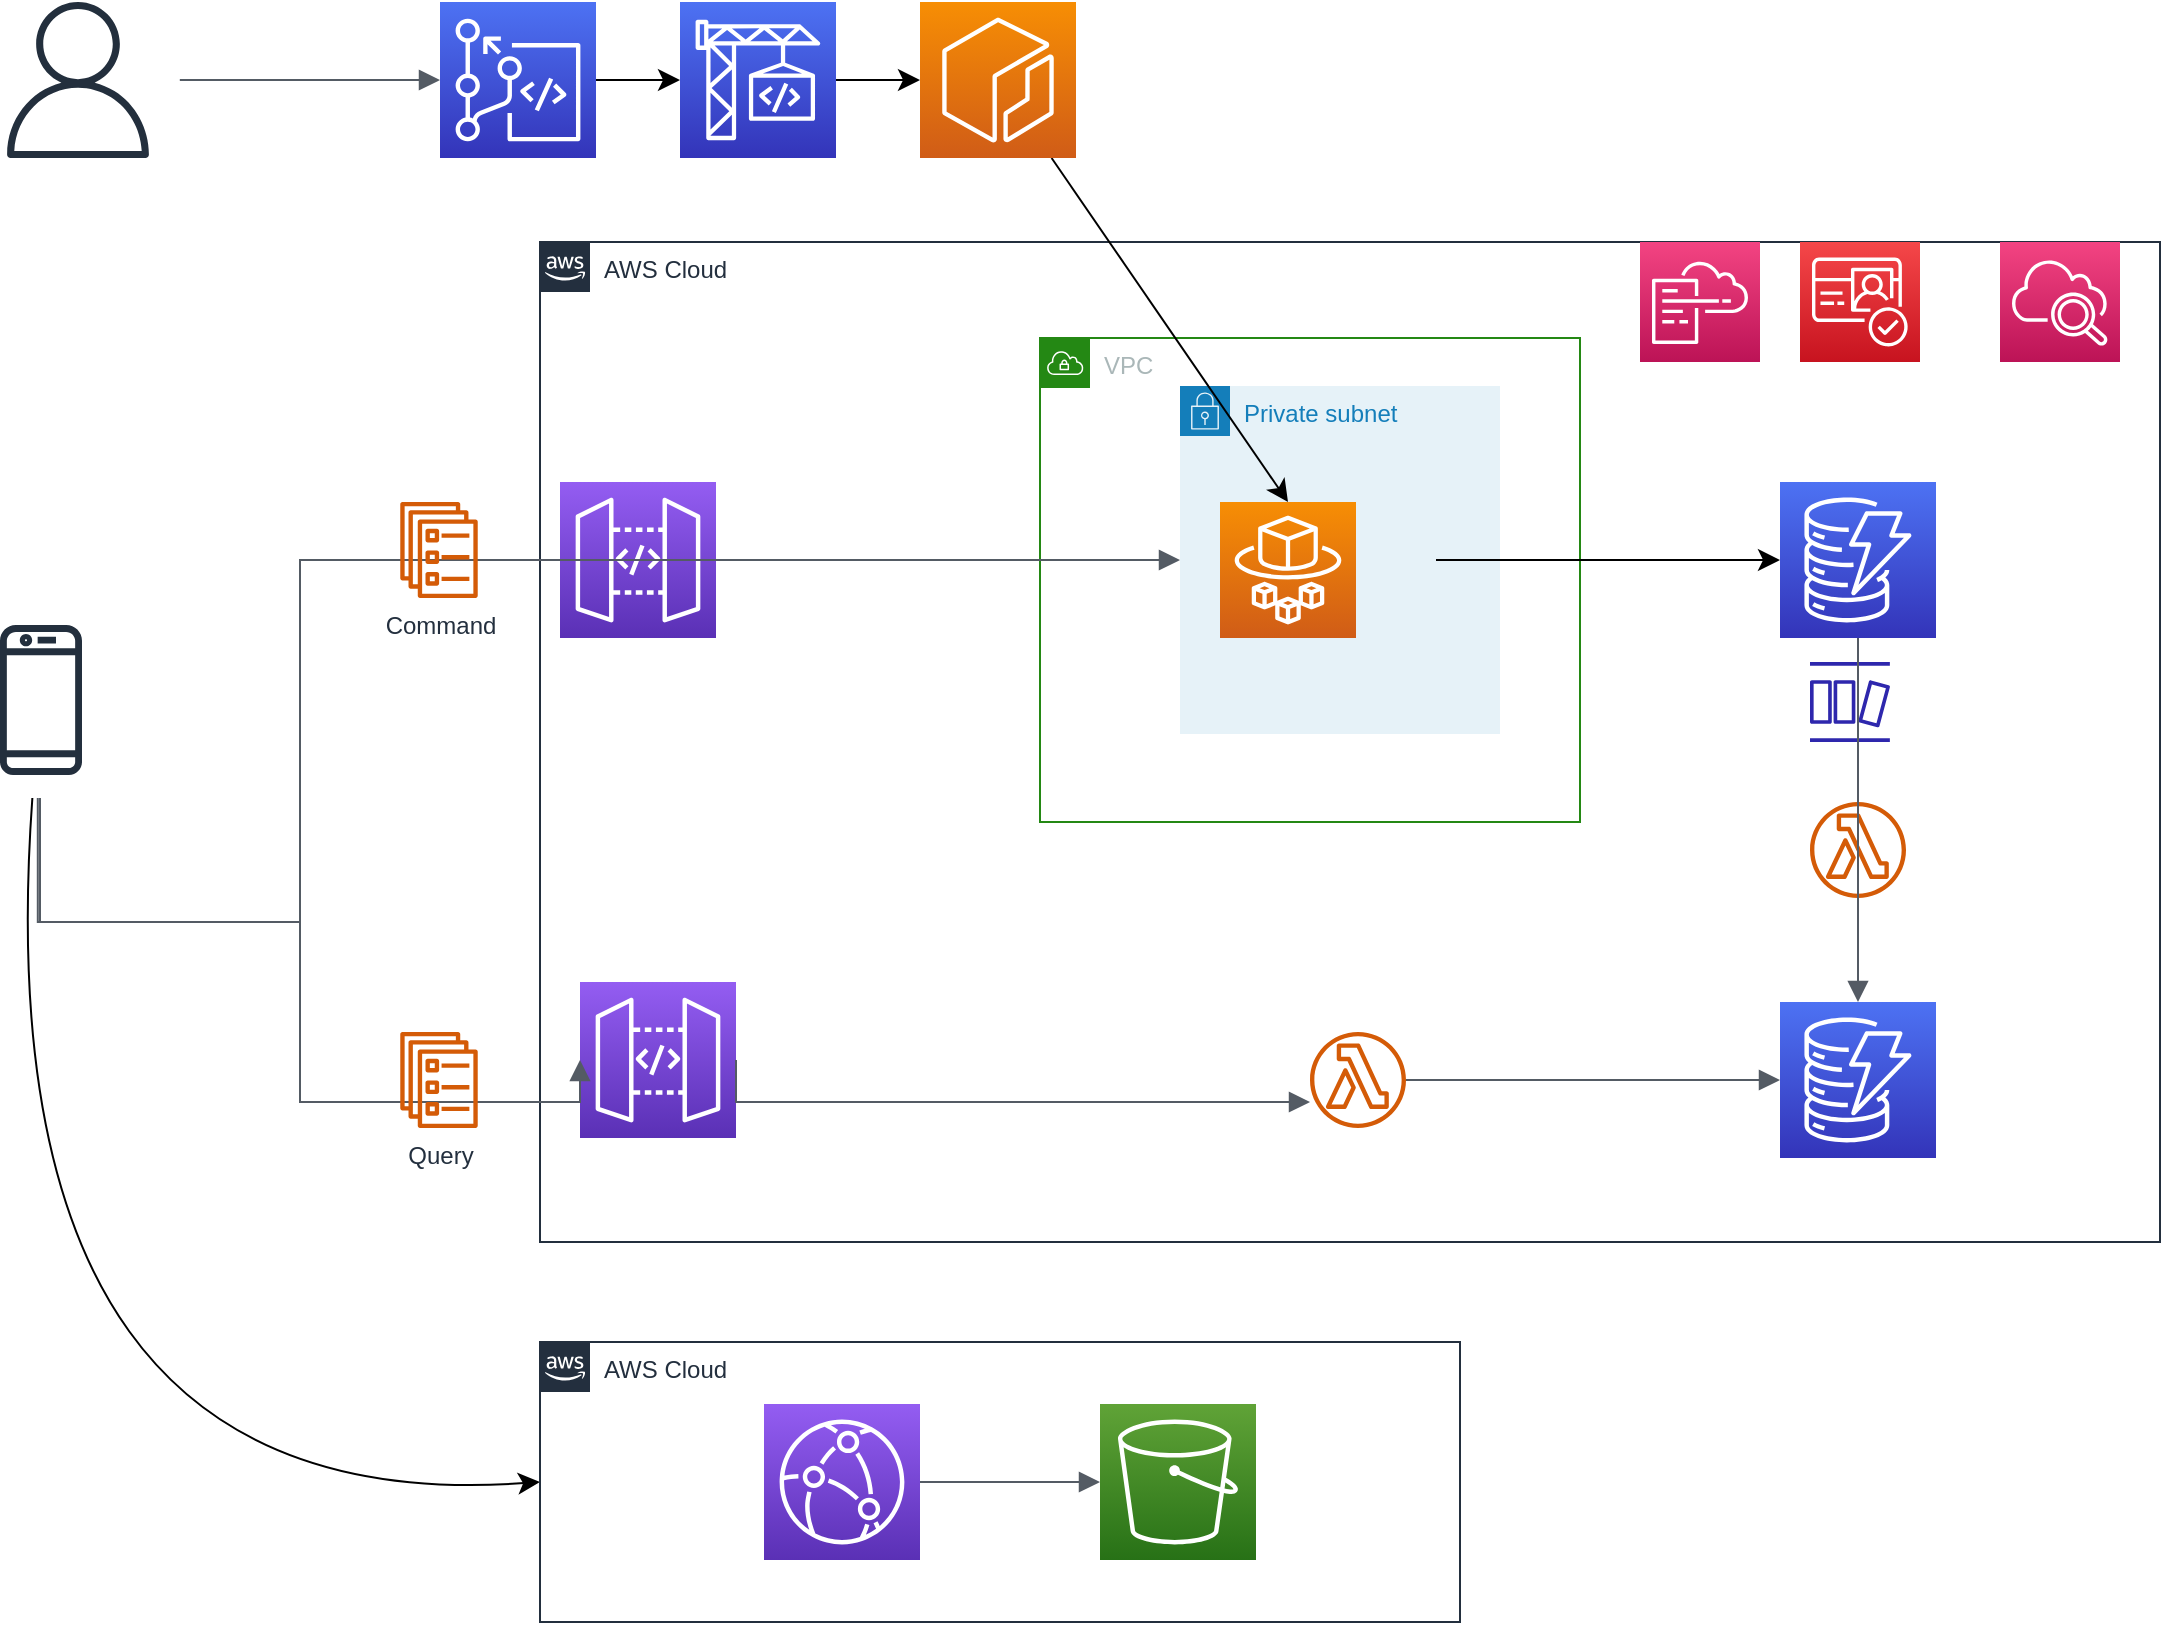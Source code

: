 <mxfile version="21.6.5" type="device">
  <diagram name="Page-1" id="MzeWeCUXSTkOywHFQ7kZ">
    <mxGraphModel dx="1735" dy="2123" grid="1" gridSize="10" guides="1" tooltips="1" connect="1" arrows="1" fold="0" page="1" pageScale="1" pageWidth="1169" pageHeight="827" math="0" shadow="0">
      <root>
        <mxCell id="0" />
        <mxCell id="1" parent="0" />
        <mxCell id="b3Oe1Vcn1kFlsBxREFu5-14" value="VPC" style="points=[[0,0],[0.25,0],[0.5,0],[0.75,0],[1,0],[1,0.25],[1,0.5],[1,0.75],[1,1],[0.75,1],[0.5,1],[0.25,1],[0,1],[0,0.75],[0,0.5],[0,0.25]];outlineConnect=0;gradientColor=none;html=1;whiteSpace=wrap;fontSize=12;fontStyle=0;container=1;pointerEvents=0;collapsible=0;recursiveResize=0;shape=mxgraph.aws4.group;grIcon=mxgraph.aws4.group_vpc;strokeColor=#248814;fillColor=none;verticalAlign=top;align=left;spacingLeft=30;fontColor=#AAB7B8;dashed=0;" parent="1" vertex="1">
          <mxGeometry x="610" y="58" width="270" height="242" as="geometry" />
        </mxCell>
        <mxCell id="UVy9gnQ6HsDRLbEmg9AX-11" value="" style="edgeStyle=none;curved=1;rounded=0;orthogonalLoop=1;jettySize=auto;html=1;fontSize=12;startSize=8;endSize=8;" edge="1" parent="1" source="b3Oe1Vcn1kFlsBxREFu5-7" target="b3Oe1Vcn1kFlsBxREFu5-4">
          <mxGeometry relative="1" as="geometry" />
        </mxCell>
        <mxCell id="b3Oe1Vcn1kFlsBxREFu5-7" value="" style="sketch=0;points=[[0,0,0],[0.25,0,0],[0.5,0,0],[0.75,0,0],[1,0,0],[0,1,0],[0.25,1,0],[0.5,1,0],[0.75,1,0],[1,1,0],[0,0.25,0],[0,0.5,0],[0,0.75,0],[1,0.25,0],[1,0.5,0],[1,0.75,0]];outlineConnect=0;fontColor=#232F3E;gradientColor=#4D72F3;gradientDirection=north;fillColor=#3334B9;strokeColor=#ffffff;dashed=0;verticalLabelPosition=bottom;verticalAlign=top;align=center;html=1;fontSize=12;fontStyle=0;aspect=fixed;shape=mxgraph.aws4.resourceIcon;resIcon=mxgraph.aws4.codebuild;" parent="1" vertex="1">
          <mxGeometry x="430" y="-110" width="78" height="78" as="geometry" />
        </mxCell>
        <mxCell id="UVy9gnQ6HsDRLbEmg9AX-10" value="" style="edgeStyle=none;curved=1;rounded=0;orthogonalLoop=1;jettySize=auto;html=1;fontSize=12;startSize=8;endSize=8;" edge="1" parent="1" source="b3Oe1Vcn1kFlsBxREFu5-8" target="b3Oe1Vcn1kFlsBxREFu5-7">
          <mxGeometry relative="1" as="geometry" />
        </mxCell>
        <mxCell id="b3Oe1Vcn1kFlsBxREFu5-8" value="" style="sketch=0;points=[[0,0,0],[0.25,0,0],[0.5,0,0],[0.75,0,0],[1,0,0],[0,1,0],[0.25,1,0],[0.5,1,0],[0.75,1,0],[1,1,0],[0,0.25,0],[0,0.5,0],[0,0.75,0],[1,0.25,0],[1,0.5,0],[1,0.75,0]];outlineConnect=0;fontColor=#232F3E;gradientColor=#4D72F3;gradientDirection=north;fillColor=#3334B9;strokeColor=#ffffff;dashed=0;verticalLabelPosition=bottom;verticalAlign=top;align=center;html=1;fontSize=12;fontStyle=0;aspect=fixed;shape=mxgraph.aws4.resourceIcon;resIcon=mxgraph.aws4.codecommit;" parent="1" vertex="1">
          <mxGeometry x="310" y="-110" width="78" height="78" as="geometry" />
        </mxCell>
        <mxCell id="UVy9gnQ6HsDRLbEmg9AX-5" style="edgeStyle=none;curved=1;rounded=0;orthogonalLoop=1;jettySize=auto;html=1;entryX=0;entryY=0.5;entryDx=0;entryDy=0;fontSize=12;startSize=8;endSize=8;" edge="1" parent="1" target="b3Oe1Vcn1kFlsBxREFu5-69">
          <mxGeometry relative="1" as="geometry">
            <mxPoint x="106.18" y="288" as="sourcePoint" />
            <Array as="points">
              <mxPoint x="80" y="650" />
            </Array>
          </mxGeometry>
        </mxCell>
        <mxCell id="b3Oe1Vcn1kFlsBxREFu5-12" value="AWS Cloud" style="points=[[0,0],[0.25,0],[0.5,0],[0.75,0],[1,0],[1,0.25],[1,0.5],[1,0.75],[1,1],[0.75,1],[0.5,1],[0.25,1],[0,1],[0,0.75],[0,0.5],[0,0.25]];outlineConnect=0;gradientColor=none;html=1;whiteSpace=wrap;fontSize=12;fontStyle=0;container=1;pointerEvents=0;collapsible=0;recursiveResize=0;shape=mxgraph.aws4.group;grIcon=mxgraph.aws4.group_aws_cloud_alt;strokeColor=#232F3E;fillColor=none;verticalAlign=top;align=left;spacingLeft=30;fontColor=#232F3E;dashed=0;" parent="1" vertex="1">
          <mxGeometry x="360" y="10" width="810" height="500" as="geometry" />
        </mxCell>
        <mxCell id="b3Oe1Vcn1kFlsBxREFu5-13" value="Private subnet" style="points=[[0,0],[0.25,0],[0.5,0],[0.75,0],[1,0],[1,0.25],[1,0.5],[1,0.75],[1,1],[0.75,1],[0.5,1],[0.25,1],[0,1],[0,0.75],[0,0.5],[0,0.25]];outlineConnect=0;gradientColor=none;html=1;whiteSpace=wrap;fontSize=12;fontStyle=0;container=1;pointerEvents=0;collapsible=0;recursiveResize=0;shape=mxgraph.aws4.group;grIcon=mxgraph.aws4.group_security_group;grStroke=0;strokeColor=#147EBA;fillColor=#E6F2F8;verticalAlign=top;align=left;spacingLeft=30;fontColor=#147EBA;dashed=0;" parent="b3Oe1Vcn1kFlsBxREFu5-12" vertex="1">
          <mxGeometry x="320" y="72" width="160" height="174" as="geometry" />
        </mxCell>
        <mxCell id="b3Oe1Vcn1kFlsBxREFu5-2" value="" style="sketch=0;points=[[0,0,0],[0.25,0,0],[0.5,0,0],[0.75,0,0],[1,0,0],[0,1,0],[0.25,1,0],[0.5,1,0],[0.75,1,0],[1,1,0],[0,0.25,0],[0,0.5,0],[0,0.75,0],[1,0.25,0],[1,0.5,0],[1,0.75,0]];outlineConnect=0;fontColor=#232F3E;gradientColor=#F78E04;gradientDirection=north;fillColor=#D05C17;strokeColor=#ffffff;dashed=0;verticalLabelPosition=bottom;verticalAlign=top;align=center;html=1;fontSize=12;fontStyle=0;aspect=fixed;shape=mxgraph.aws4.resourceIcon;resIcon=mxgraph.aws4.fargate;" parent="b3Oe1Vcn1kFlsBxREFu5-13" vertex="1">
          <mxGeometry x="20" y="58" width="68" height="68" as="geometry" />
        </mxCell>
        <mxCell id="b3Oe1Vcn1kFlsBxREFu5-41" value="" style="sketch=0;points=[[0,0,0],[0.25,0,0],[0.5,0,0],[0.75,0,0],[1,0,0],[0,1,0],[0.25,1,0],[0.5,1,0],[0.75,1,0],[1,1,0],[0,0.25,0],[0,0.5,0],[0,0.75,0],[1,0.25,0],[1,0.5,0],[1,0.75,0]];outlineConnect=0;fontColor=#232F3E;gradientColor=#4D72F3;gradientDirection=north;fillColor=#3334B9;strokeColor=#ffffff;dashed=0;verticalLabelPosition=bottom;verticalAlign=top;align=center;html=1;fontSize=12;fontStyle=0;aspect=fixed;shape=mxgraph.aws4.resourceIcon;resIcon=mxgraph.aws4.dynamodb;" parent="b3Oe1Vcn1kFlsBxREFu5-12" vertex="1">
          <mxGeometry x="620" y="120" width="78" height="78" as="geometry" />
        </mxCell>
        <mxCell id="b3Oe1Vcn1kFlsBxREFu5-43" value="" style="sketch=0;outlineConnect=0;fontColor=#232F3E;gradientColor=none;fillColor=#D45B07;strokeColor=none;dashed=0;verticalLabelPosition=bottom;verticalAlign=top;align=center;html=1;fontSize=12;fontStyle=0;aspect=fixed;pointerEvents=1;shape=mxgraph.aws4.lambda_function;" parent="b3Oe1Vcn1kFlsBxREFu5-12" vertex="1">
          <mxGeometry x="635" y="280" width="48" height="48" as="geometry" />
        </mxCell>
        <mxCell id="b3Oe1Vcn1kFlsBxREFu5-44" value="" style="sketch=0;outlineConnect=0;fontColor=#232F3E;gradientColor=none;fillColor=#2E27AD;strokeColor=none;dashed=0;verticalLabelPosition=bottom;verticalAlign=top;align=center;html=1;fontSize=12;fontStyle=0;aspect=fixed;pointerEvents=1;shape=mxgraph.aws4.dynamodb_stream;" parent="b3Oe1Vcn1kFlsBxREFu5-12" vertex="1">
          <mxGeometry x="635" y="210" width="40" height="40" as="geometry" />
        </mxCell>
        <mxCell id="b3Oe1Vcn1kFlsBxREFu5-45" value="" style="edgeStyle=orthogonalEdgeStyle;html=1;endArrow=block;elbow=vertical;startArrow=none;endFill=1;strokeColor=#545B64;rounded=0;fontSize=12;startSize=8;endSize=8;curved=1;exitX=0.5;exitY=1;exitDx=0;exitDy=0;exitPerimeter=0;entryX=0.5;entryY=0;entryDx=0;entryDy=0;entryPerimeter=0;" parent="b3Oe1Vcn1kFlsBxREFu5-12" source="b3Oe1Vcn1kFlsBxREFu5-41" edge="1">
          <mxGeometry width="100" relative="1" as="geometry">
            <mxPoint x="458" y="169" as="sourcePoint" />
            <mxPoint x="659.0" y="380" as="targetPoint" />
          </mxGeometry>
        </mxCell>
        <mxCell id="b3Oe1Vcn1kFlsBxREFu5-46" value="" style="sketch=0;outlineConnect=0;fontColor=#232F3E;gradientColor=none;fillColor=#D45B07;strokeColor=none;dashed=0;verticalLabelPosition=bottom;verticalAlign=top;align=center;html=1;fontSize=12;fontStyle=0;aspect=fixed;pointerEvents=1;shape=mxgraph.aws4.lambda_function;" parent="b3Oe1Vcn1kFlsBxREFu5-12" vertex="1">
          <mxGeometry x="385" y="395" width="48" height="48" as="geometry" />
        </mxCell>
        <mxCell id="b3Oe1Vcn1kFlsBxREFu5-47" value="" style="edgeStyle=orthogonalEdgeStyle;html=1;endArrow=block;elbow=vertical;startArrow=none;endFill=1;strokeColor=#545B64;rounded=0;fontSize=12;startSize=8;endSize=8;curved=1;entryX=0;entryY=0.5;entryDx=0;entryDy=0;entryPerimeter=0;" parent="b3Oe1Vcn1kFlsBxREFu5-12" source="b3Oe1Vcn1kFlsBxREFu5-46" edge="1">
          <mxGeometry width="100" relative="1" as="geometry">
            <mxPoint x="458" y="169" as="sourcePoint" />
            <mxPoint x="620" y="419.0" as="targetPoint" />
          </mxGeometry>
        </mxCell>
        <mxCell id="b3Oe1Vcn1kFlsBxREFu5-18" value="" style="sketch=0;points=[[0,0,0],[0.25,0,0],[0.5,0,0],[0.75,0,0],[1,0,0],[0,1,0],[0.25,1,0],[0.5,1,0],[0.75,1,0],[1,1,0],[0,0.25,0],[0,0.5,0],[0,0.75,0],[1,0.25,0],[1,0.5,0],[1,0.75,0]];outlineConnect=0;fontColor=#232F3E;gradientColor=#F54749;gradientDirection=north;fillColor=#C7131F;strokeColor=#ffffff;dashed=0;verticalLabelPosition=bottom;verticalAlign=top;align=center;html=1;fontSize=12;fontStyle=0;aspect=fixed;shape=mxgraph.aws4.resourceIcon;resIcon=mxgraph.aws4.cognito;" parent="b3Oe1Vcn1kFlsBxREFu5-12" vertex="1">
          <mxGeometry x="630" width="60" height="60" as="geometry" />
        </mxCell>
        <mxCell id="b3Oe1Vcn1kFlsBxREFu5-53" value="" style="sketch=0;points=[[0,0,0],[0.25,0,0],[0.5,0,0],[0.75,0,0],[1,0,0],[0,1,0],[0.25,1,0],[0.5,1,0],[0.75,1,0],[1,1,0],[0,0.25,0],[0,0.5,0],[0,0.75,0],[1,0.25,0],[1,0.5,0],[1,0.75,0]];points=[[0,0,0],[0.25,0,0],[0.5,0,0],[0.75,0,0],[1,0,0],[0,1,0],[0.25,1,0],[0.5,1,0],[0.75,1,0],[1,1,0],[0,0.25,0],[0,0.5,0],[0,0.75,0],[1,0.25,0],[1,0.5,0],[1,0.75,0]];outlineConnect=0;fontColor=#232F3E;gradientColor=#F34482;gradientDirection=north;fillColor=#BC1356;strokeColor=#ffffff;dashed=0;verticalLabelPosition=bottom;verticalAlign=top;align=center;html=1;fontSize=12;fontStyle=0;aspect=fixed;shape=mxgraph.aws4.resourceIcon;resIcon=mxgraph.aws4.cloudwatch_2;" parent="b3Oe1Vcn1kFlsBxREFu5-12" vertex="1">
          <mxGeometry x="730" width="60" height="60" as="geometry" />
        </mxCell>
        <mxCell id="b3Oe1Vcn1kFlsBxREFu5-50" value="" style="sketch=0;points=[[0,0,0],[0.25,0,0],[0.5,0,0],[0.75,0,0],[1,0,0],[0,1,0],[0.25,1,0],[0.5,1,0],[0.75,1,0],[1,1,0],[0,0.25,0],[0,0.5,0],[0,0.75,0],[1,0.25,0],[1,0.5,0],[1,0.75,0]];outlineConnect=0;fontColor=#232F3E;gradientColor=#945DF2;gradientDirection=north;fillColor=#5A30B5;strokeColor=#ffffff;dashed=0;verticalLabelPosition=bottom;verticalAlign=top;align=center;html=1;fontSize=12;fontStyle=0;aspect=fixed;shape=mxgraph.aws4.resourceIcon;resIcon=mxgraph.aws4.api_gateway;" parent="b3Oe1Vcn1kFlsBxREFu5-12" vertex="1">
          <mxGeometry x="20" y="370" width="78" height="78" as="geometry" />
        </mxCell>
        <mxCell id="b3Oe1Vcn1kFlsBxREFu5-87" value="" style="edgeStyle=orthogonalEdgeStyle;html=1;endArrow=block;elbow=vertical;startArrow=none;endFill=1;strokeColor=#545B64;rounded=0;fontSize=12;startSize=8;endSize=8;exitX=1;exitY=0.5;exitDx=0;exitDy=0;exitPerimeter=0;" parent="b3Oe1Vcn1kFlsBxREFu5-12" source="b3Oe1Vcn1kFlsBxREFu5-50" target="b3Oe1Vcn1kFlsBxREFu5-46" edge="1">
          <mxGeometry width="100" relative="1" as="geometry">
            <mxPoint x="-176" y="429" as="sourcePoint" />
            <mxPoint x="110" y="559" as="targetPoint" />
            <Array as="points">
              <mxPoint x="98" y="430" />
            </Array>
          </mxGeometry>
        </mxCell>
        <mxCell id="b3Oe1Vcn1kFlsBxREFu5-88" value="" style="sketch=0;points=[[0,0,0],[0.25,0,0],[0.5,0,0],[0.75,0,0],[1,0,0],[0,1,0],[0.25,1,0],[0.5,1,0],[0.75,1,0],[1,1,0],[0,0.25,0],[0,0.5,0],[0,0.75,0],[1,0.25,0],[1,0.5,0],[1,0.75,0]];outlineConnect=0;fontColor=#232F3E;gradientColor=#4D72F3;gradientDirection=north;fillColor=#3334B9;strokeColor=#ffffff;dashed=0;verticalLabelPosition=bottom;verticalAlign=top;align=center;html=1;fontSize=12;fontStyle=0;aspect=fixed;shape=mxgraph.aws4.resourceIcon;resIcon=mxgraph.aws4.dynamodb;" parent="b3Oe1Vcn1kFlsBxREFu5-12" vertex="1">
          <mxGeometry x="620" y="380" width="78" height="78" as="geometry" />
        </mxCell>
        <mxCell id="b3Oe1Vcn1kFlsBxREFu5-89" value="" style="sketch=0;points=[[0,0,0],[0.25,0,0],[0.5,0,0],[0.75,0,0],[1,0,0],[0,1,0],[0.25,1,0],[0.5,1,0],[0.75,1,0],[1,1,0],[0,0.25,0],[0,0.5,0],[0,0.75,0],[1,0.25,0],[1,0.5,0],[1,0.75,0]];outlineConnect=0;fontColor=#232F3E;gradientColor=#945DF2;gradientDirection=north;fillColor=#5A30B5;strokeColor=#ffffff;dashed=0;verticalLabelPosition=bottom;verticalAlign=top;align=center;html=1;fontSize=12;fontStyle=0;aspect=fixed;shape=mxgraph.aws4.resourceIcon;resIcon=mxgraph.aws4.api_gateway;" parent="b3Oe1Vcn1kFlsBxREFu5-12" vertex="1">
          <mxGeometry x="10" y="120" width="78" height="78" as="geometry" />
        </mxCell>
        <mxCell id="UVy9gnQ6HsDRLbEmg9AX-4" style="edgeStyle=none;curved=1;rounded=0;orthogonalLoop=1;jettySize=auto;html=1;entryX=0;entryY=0.5;entryDx=0;entryDy=0;entryPerimeter=0;fontSize=12;startSize=8;endSize=8;" edge="1" parent="b3Oe1Vcn1kFlsBxREFu5-12" target="b3Oe1Vcn1kFlsBxREFu5-41">
          <mxGeometry relative="1" as="geometry">
            <mxPoint x="448.0" y="159.0" as="sourcePoint" />
          </mxGeometry>
        </mxCell>
        <mxCell id="UVy9gnQ6HsDRLbEmg9AX-15" value="" style="sketch=0;points=[[0,0,0],[0.25,0,0],[0.5,0,0],[0.75,0,0],[1,0,0],[0,1,0],[0.25,1,0],[0.5,1,0],[0.75,1,0],[1,1,0],[0,0.25,0],[0,0.5,0],[0,0.75,0],[1,0.25,0],[1,0.5,0],[1,0.75,0]];points=[[0,0,0],[0.25,0,0],[0.5,0,0],[0.75,0,0],[1,0,0],[0,1,0],[0.25,1,0],[0.5,1,0],[0.75,1,0],[1,1,0],[0,0.25,0],[0,0.5,0],[0,0.75,0],[1,0.25,0],[1,0.5,0],[1,0.75,0]];outlineConnect=0;fontColor=#232F3E;gradientColor=#F34482;gradientDirection=north;fillColor=#BC1356;strokeColor=#ffffff;dashed=0;verticalLabelPosition=bottom;verticalAlign=top;align=center;html=1;fontSize=12;fontStyle=0;aspect=fixed;shape=mxgraph.aws4.resourceIcon;resIcon=mxgraph.aws4.cloudformation;" vertex="1" parent="b3Oe1Vcn1kFlsBxREFu5-12">
          <mxGeometry x="550" width="60" height="60" as="geometry" />
        </mxCell>
        <mxCell id="UVy9gnQ6HsDRLbEmg9AX-12" style="edgeStyle=none;curved=1;rounded=0;orthogonalLoop=1;jettySize=auto;html=1;entryX=0.5;entryY=0;entryDx=0;entryDy=0;entryPerimeter=0;fontSize=12;startSize=8;endSize=8;" edge="1" parent="1" source="b3Oe1Vcn1kFlsBxREFu5-4" target="b3Oe1Vcn1kFlsBxREFu5-2">
          <mxGeometry relative="1" as="geometry" />
        </mxCell>
        <mxCell id="b3Oe1Vcn1kFlsBxREFu5-4" value="" style="sketch=0;points=[[0,0,0],[0.25,0,0],[0.5,0,0],[0.75,0,0],[1,0,0],[0,1,0],[0.25,1,0],[0.5,1,0],[0.75,1,0],[1,1,0],[0,0.25,0],[0,0.5,0],[0,0.75,0],[1,0.25,0],[1,0.5,0],[1,0.75,0]];outlineConnect=0;fontColor=#232F3E;gradientColor=#F78E04;gradientDirection=north;fillColor=#D05C17;strokeColor=#ffffff;dashed=0;verticalLabelPosition=bottom;verticalAlign=top;align=center;html=1;fontSize=12;fontStyle=0;aspect=fixed;shape=mxgraph.aws4.resourceIcon;resIcon=mxgraph.aws4.ecr;" parent="1" vertex="1">
          <mxGeometry x="550" y="-110" width="78" height="78" as="geometry" />
        </mxCell>
        <mxCell id="b3Oe1Vcn1kFlsBxREFu5-25" value="" style="edgeStyle=orthogonalEdgeStyle;html=1;endArrow=block;elbow=vertical;startArrow=none;endFill=1;strokeColor=#545B64;rounded=0;fontSize=12;startSize=8;endSize=8;entryX=0;entryY=0.5;entryDx=0;entryDy=0;entryPerimeter=0;" parent="1" target="b3Oe1Vcn1kFlsBxREFu5-50" edge="1">
          <mxGeometry width="100" relative="1" as="geometry">
            <mxPoint x="108.889" y="288" as="sourcePoint" />
            <mxPoint x="380" y="589" as="targetPoint" />
            <Array as="points">
              <mxPoint x="109" y="350" />
              <mxPoint x="240" y="350" />
              <mxPoint x="240" y="440" />
              <mxPoint x="380" y="440" />
            </Array>
          </mxGeometry>
        </mxCell>
        <mxCell id="b3Oe1Vcn1kFlsBxREFu5-28" value="" style="edgeStyle=orthogonalEdgeStyle;html=1;endArrow=block;elbow=vertical;startArrow=none;endFill=1;strokeColor=#545B64;rounded=0;fontSize=12;startSize=8;endSize=8;entryX=0;entryY=0.5;entryDx=0;entryDy=0;" parent="1" target="b3Oe1Vcn1kFlsBxREFu5-13" edge="1">
          <mxGeometry width="100" relative="1" as="geometry">
            <mxPoint x="110" y="288" as="sourcePoint" />
            <mxPoint x="528" y="169" as="targetPoint" />
            <Array as="points">
              <mxPoint x="110" y="350" />
              <mxPoint x="240" y="350" />
              <mxPoint x="240" y="169" />
            </Array>
          </mxGeometry>
        </mxCell>
        <mxCell id="b3Oe1Vcn1kFlsBxREFu5-48" value="Command" style="sketch=0;outlineConnect=0;fontColor=#232F3E;gradientColor=none;fillColor=#D45B07;strokeColor=none;dashed=0;verticalLabelPosition=bottom;verticalAlign=top;align=center;html=1;fontSize=12;fontStyle=0;aspect=fixed;pointerEvents=1;shape=mxgraph.aws4.ecs_service;" parent="1" vertex="1">
          <mxGeometry x="290" y="140" width="39" height="48" as="geometry" />
        </mxCell>
        <mxCell id="b3Oe1Vcn1kFlsBxREFu5-49" value="Query" style="sketch=0;outlineConnect=0;fontColor=#232F3E;gradientColor=none;fillColor=#D45B07;strokeColor=none;dashed=0;verticalLabelPosition=bottom;verticalAlign=top;align=center;html=1;fontSize=12;fontStyle=0;aspect=fixed;pointerEvents=1;shape=mxgraph.aws4.ecs_service;" parent="1" vertex="1">
          <mxGeometry x="290" y="405" width="39" height="48" as="geometry" />
        </mxCell>
        <mxCell id="b3Oe1Vcn1kFlsBxREFu5-69" value="AWS Cloud" style="points=[[0,0],[0.25,0],[0.5,0],[0.75,0],[1,0],[1,0.25],[1,0.5],[1,0.75],[1,1],[0.75,1],[0.5,1],[0.25,1],[0,1],[0,0.75],[0,0.5],[0,0.25]];outlineConnect=0;gradientColor=none;html=1;whiteSpace=wrap;fontSize=12;fontStyle=0;container=1;pointerEvents=0;collapsible=0;recursiveResize=0;shape=mxgraph.aws4.group;grIcon=mxgraph.aws4.group_aws_cloud_alt;strokeColor=#232F3E;fillColor=none;verticalAlign=top;align=left;spacingLeft=30;fontColor=#232F3E;dashed=0;movable=1;resizable=1;rotatable=1;deletable=1;editable=1;locked=0;connectable=1;" parent="1" vertex="1">
          <mxGeometry x="360" y="560" width="460" height="140" as="geometry" />
        </mxCell>
        <mxCell id="b3Oe1Vcn1kFlsBxREFu5-52" value="" style="sketch=0;points=[[0,0,0],[0.25,0,0],[0.5,0,0],[0.75,0,0],[1,0,0],[0,1,0],[0.25,1,0],[0.5,1,0],[0.75,1,0],[1,1,0],[0,0.25,0],[0,0.5,0],[0,0.75,0],[1,0.25,0],[1,0.5,0],[1,0.75,0]];outlineConnect=0;fontColor=#232F3E;gradientColor=#60A337;gradientDirection=north;fillColor=#277116;strokeColor=#ffffff;dashed=0;verticalLabelPosition=bottom;verticalAlign=top;align=center;html=1;fontSize=12;fontStyle=0;aspect=fixed;shape=mxgraph.aws4.resourceIcon;resIcon=mxgraph.aws4.s3;" parent="b3Oe1Vcn1kFlsBxREFu5-69" vertex="1">
          <mxGeometry x="280" y="31" width="78" height="78" as="geometry" />
        </mxCell>
        <mxCell id="b3Oe1Vcn1kFlsBxREFu5-51" value="" style="sketch=0;points=[[0,0,0],[0.25,0,0],[0.5,0,0],[0.75,0,0],[1,0,0],[0,1,0],[0.25,1,0],[0.5,1,0],[0.75,1,0],[1,1,0],[0,0.25,0],[0,0.5,0],[0,0.75,0],[1,0.25,0],[1,0.5,0],[1,0.75,0]];outlineConnect=0;fontColor=#232F3E;gradientColor=#945DF2;gradientDirection=north;fillColor=#5A30B5;strokeColor=#ffffff;dashed=0;verticalLabelPosition=bottom;verticalAlign=top;align=center;html=1;fontSize=12;fontStyle=0;aspect=fixed;shape=mxgraph.aws4.resourceIcon;resIcon=mxgraph.aws4.cloudfront;" parent="b3Oe1Vcn1kFlsBxREFu5-69" vertex="1">
          <mxGeometry x="112" y="31" width="78" height="78" as="geometry" />
        </mxCell>
        <mxCell id="b3Oe1Vcn1kFlsBxREFu5-84" value="" style="edgeStyle=orthogonalEdgeStyle;html=1;endArrow=block;elbow=vertical;startArrow=none;endFill=1;strokeColor=#545B64;rounded=0;fontSize=12;startSize=8;endSize=8;curved=1;entryX=0;entryY=0.5;entryDx=0;entryDy=0;entryPerimeter=0;exitX=1;exitY=0.5;exitDx=0;exitDy=0;exitPerimeter=0;" parent="b3Oe1Vcn1kFlsBxREFu5-69" source="b3Oe1Vcn1kFlsBxREFu5-51" target="b3Oe1Vcn1kFlsBxREFu5-52" edge="1">
          <mxGeometry width="100" relative="1" as="geometry">
            <mxPoint x="443" y="-141" as="sourcePoint" />
            <mxPoint x="630" y="-141" as="targetPoint" />
          </mxGeometry>
        </mxCell>
        <mxCell id="UVy9gnQ6HsDRLbEmg9AX-8" value="" style="edgeStyle=orthogonalEdgeStyle;html=1;endArrow=block;elbow=vertical;startArrow=none;endFill=1;strokeColor=#545B64;rounded=0;fontSize=12;startSize=8;endSize=8;entryX=0;entryY=0.5;entryDx=0;entryDy=0;entryPerimeter=0;" edge="1" parent="1" target="b3Oe1Vcn1kFlsBxREFu5-8">
          <mxGeometry width="100" relative="1" as="geometry">
            <mxPoint x="179.904" y="-71.0" as="sourcePoint" />
            <mxPoint x="680" y="269" as="targetPoint" />
            <Array as="points">
              <mxPoint x="290" y="-71" />
              <mxPoint x="290" y="-71" />
            </Array>
          </mxGeometry>
        </mxCell>
        <mxCell id="UVy9gnQ6HsDRLbEmg9AX-13" value="" style="sketch=0;outlineConnect=0;fontColor=#232F3E;gradientColor=none;fillColor=#232F3D;strokeColor=none;dashed=0;verticalLabelPosition=bottom;verticalAlign=top;align=center;html=1;fontSize=12;fontStyle=0;aspect=fixed;pointerEvents=1;shape=mxgraph.aws4.user;" vertex="1" parent="1">
          <mxGeometry x="90" y="-110" width="78" height="78" as="geometry" />
        </mxCell>
        <mxCell id="UVy9gnQ6HsDRLbEmg9AX-14" value="" style="sketch=0;outlineConnect=0;fontColor=#232F3E;gradientColor=none;fillColor=#232F3D;strokeColor=none;dashed=0;verticalLabelPosition=bottom;verticalAlign=top;align=center;html=1;fontSize=12;fontStyle=0;aspect=fixed;pointerEvents=1;shape=mxgraph.aws4.mobile_client;" vertex="1" parent="1">
          <mxGeometry x="90" y="200" width="41" height="78" as="geometry" />
        </mxCell>
      </root>
    </mxGraphModel>
  </diagram>
</mxfile>
